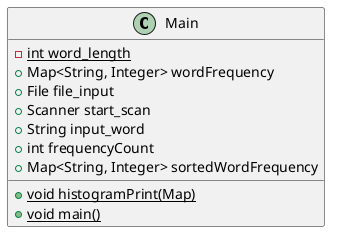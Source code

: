 @startuml
'https://plantuml.com/class-diagram

class Main

class Main {
    {static} -int word_length
    +Map<String, Integer> wordFrequency
    +File file_input
    +Scanner start_scan
    +String input_word
    +int frequencyCount
    +Map<String, Integer> sortedWordFrequency
    {static} +void histogramPrint(Map)
    {static} +void main()
}

@enduml